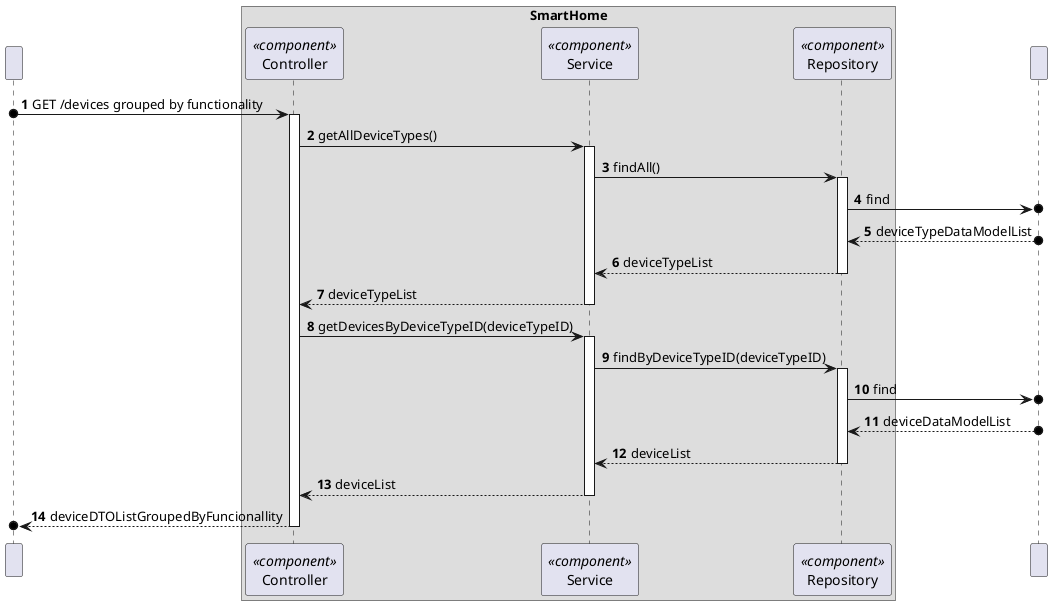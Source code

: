 @startuml
'https://plantuml.com/sequence-diagram
!pragma layout smetana

autonumber

participant " " as User

box "SmartHome"
    participant "Controller" as CTRL<<component>>
    participant "Service" as SV<<component>>
    participant "Repository" as REPO<<component>>
end box
participant " " as BD


User o-> CTRL : GET /devices grouped by functionality
activate CTRL


CTRL -> SV: getAllDeviceTypes()
activate SV

SV -> REPO : findAll()
activate REPO

REPO ->o BD : find
BD o--> REPO : deviceTypeDataModelList

REPO --> SV : deviceTypeList
deactivate REPO

SV --> CTRL : deviceTypeList
deactivate SV

CTRL -> SV : getDevicesByDeviceTypeID(deviceTypeID)
activate SV

SV -> REPO : findByDeviceTypeID(deviceTypeID)
activate REPO

REPO ->o BD : find
BD o--> REPO : deviceDataModelList

REPO --> SV : deviceList
deactivate REPO

SV --> CTRL : deviceList
deactivate SV

CTRL -->o User : deviceDTOListGroupedByFuncionallity
deactivate CTRL


@enduml